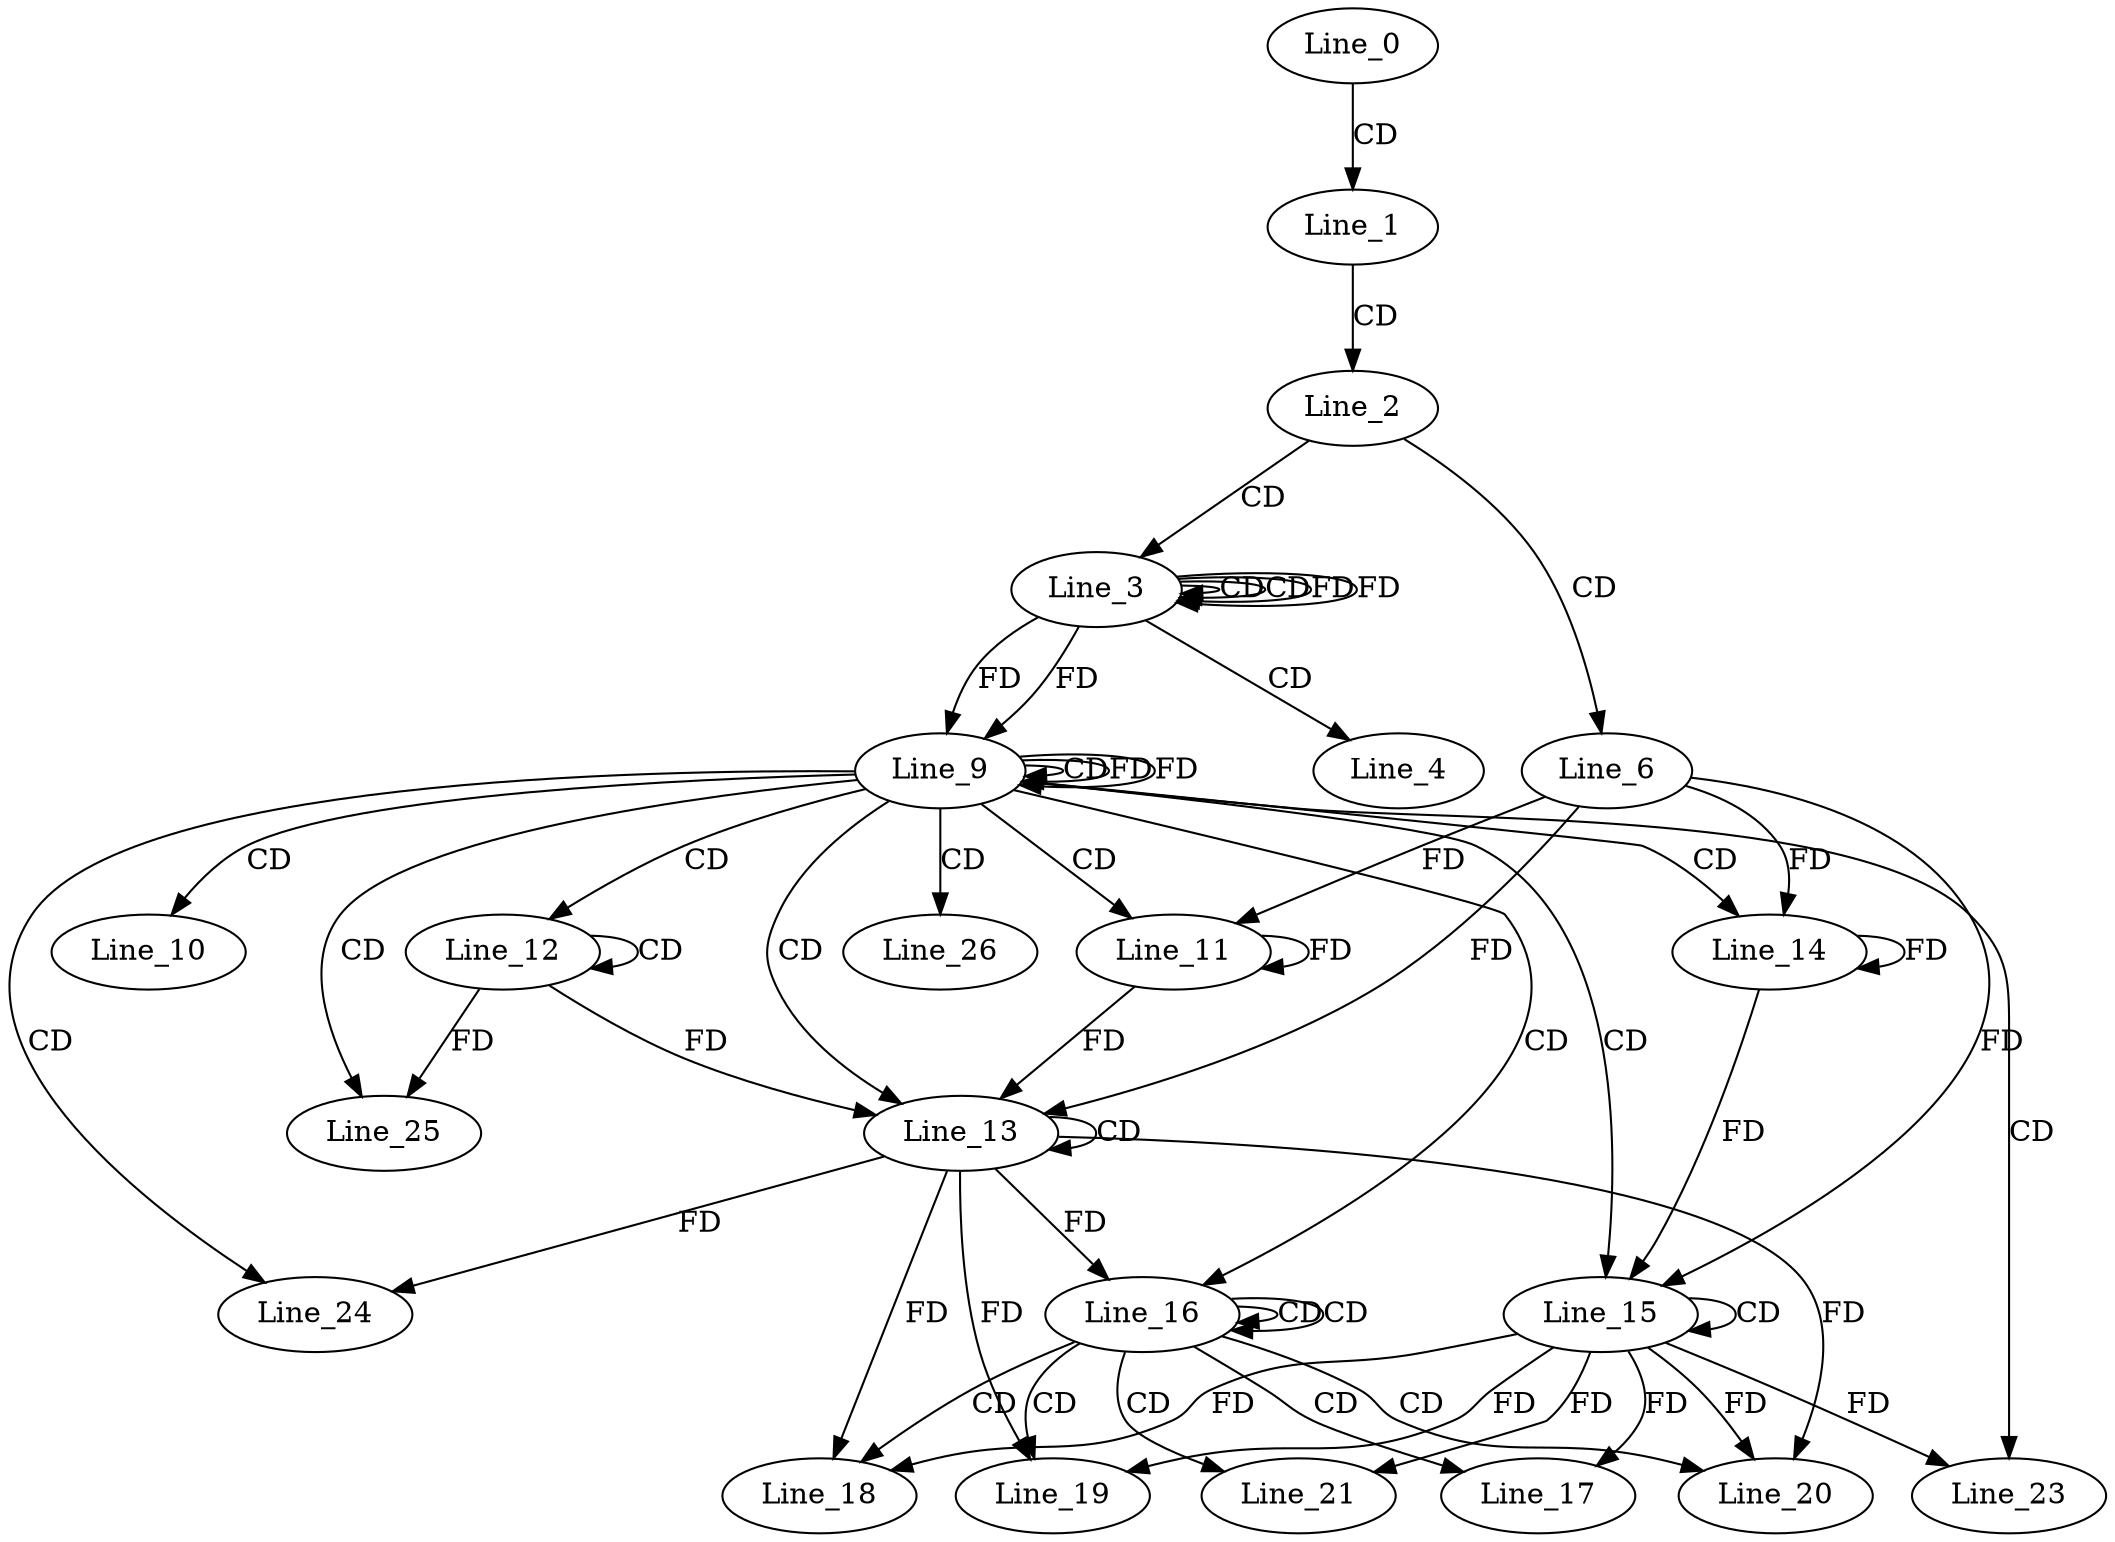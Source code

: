 digraph G {
  Line_0;
  Line_1;
  Line_2;
  Line_3;
  Line_3;
  Line_3;
  Line_4;
  Line_6;
  Line_9;
  Line_9;
  Line_9;
  Line_10;
  Line_11;
  Line_12;
  Line_12;
  Line_13;
  Line_13;
  Line_14;
  Line_15;
  Line_15;
  Line_16;
  Line_16;
  Line_17;
  Line_18;
  Line_18;
  Line_19;
  Line_19;
  Line_20;
  Line_20;
  Line_21;
  Line_23;
  Line_24;
  Line_25;
  Line_26;
  Line_0 -> Line_1 [ label="CD" ];
  Line_1 -> Line_2 [ label="CD" ];
  Line_2 -> Line_3 [ label="CD" ];
  Line_3 -> Line_3 [ label="CD" ];
  Line_3 -> Line_3 [ label="CD" ];
  Line_3 -> Line_3 [ label="FD" ];
  Line_3 -> Line_4 [ label="CD" ];
  Line_2 -> Line_6 [ label="CD" ];
  Line_3 -> Line_9 [ label="FD" ];
  Line_9 -> Line_9 [ label="CD" ];
  Line_9 -> Line_9 [ label="FD" ];
  Line_3 -> Line_9 [ label="FD" ];
  Line_9 -> Line_10 [ label="CD" ];
  Line_9 -> Line_11 [ label="CD" ];
  Line_11 -> Line_11 [ label="FD" ];
  Line_6 -> Line_11 [ label="FD" ];
  Line_9 -> Line_12 [ label="CD" ];
  Line_12 -> Line_12 [ label="CD" ];
  Line_9 -> Line_13 [ label="CD" ];
  Line_13 -> Line_13 [ label="CD" ];
  Line_12 -> Line_13 [ label="FD" ];
  Line_11 -> Line_13 [ label="FD" ];
  Line_6 -> Line_13 [ label="FD" ];
  Line_9 -> Line_14 [ label="CD" ];
  Line_14 -> Line_14 [ label="FD" ];
  Line_6 -> Line_14 [ label="FD" ];
  Line_9 -> Line_15 [ label="CD" ];
  Line_15 -> Line_15 [ label="CD" ];
  Line_14 -> Line_15 [ label="FD" ];
  Line_6 -> Line_15 [ label="FD" ];
  Line_9 -> Line_16 [ label="CD" ];
  Line_16 -> Line_16 [ label="CD" ];
  Line_16 -> Line_16 [ label="CD" ];
  Line_13 -> Line_16 [ label="FD" ];
  Line_16 -> Line_17 [ label="CD" ];
  Line_15 -> Line_17 [ label="FD" ];
  Line_16 -> Line_18 [ label="CD" ];
  Line_15 -> Line_18 [ label="FD" ];
  Line_13 -> Line_18 [ label="FD" ];
  Line_16 -> Line_19 [ label="CD" ];
  Line_15 -> Line_19 [ label="FD" ];
  Line_13 -> Line_19 [ label="FD" ];
  Line_16 -> Line_20 [ label="CD" ];
  Line_15 -> Line_20 [ label="FD" ];
  Line_13 -> Line_20 [ label="FD" ];
  Line_16 -> Line_21 [ label="CD" ];
  Line_15 -> Line_21 [ label="FD" ];
  Line_9 -> Line_23 [ label="CD" ];
  Line_15 -> Line_23 [ label="FD" ];
  Line_9 -> Line_24 [ label="CD" ];
  Line_13 -> Line_24 [ label="FD" ];
  Line_9 -> Line_25 [ label="CD" ];
  Line_12 -> Line_25 [ label="FD" ];
  Line_9 -> Line_26 [ label="CD" ];
  Line_3 -> Line_3 [ label="FD" ];
  Line_9 -> Line_9 [ label="FD" ];
}
